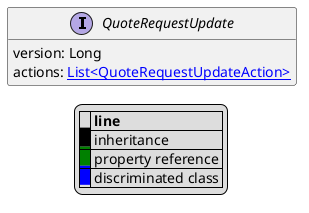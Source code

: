 @startuml

hide empty fields
hide empty methods
legend
|= |= line |
|<back:black>   </back>| inheritance |
|<back:green>   </back>| property reference |
|<back:blue>   </back>| discriminated class |
endlegend
interface QuoteRequestUpdate [[QuoteRequestUpdate.svg]]  {
    version: Long
    actions: [[QuoteRequestUpdateAction.svg List<QuoteRequestUpdateAction>]]
}






@enduml
